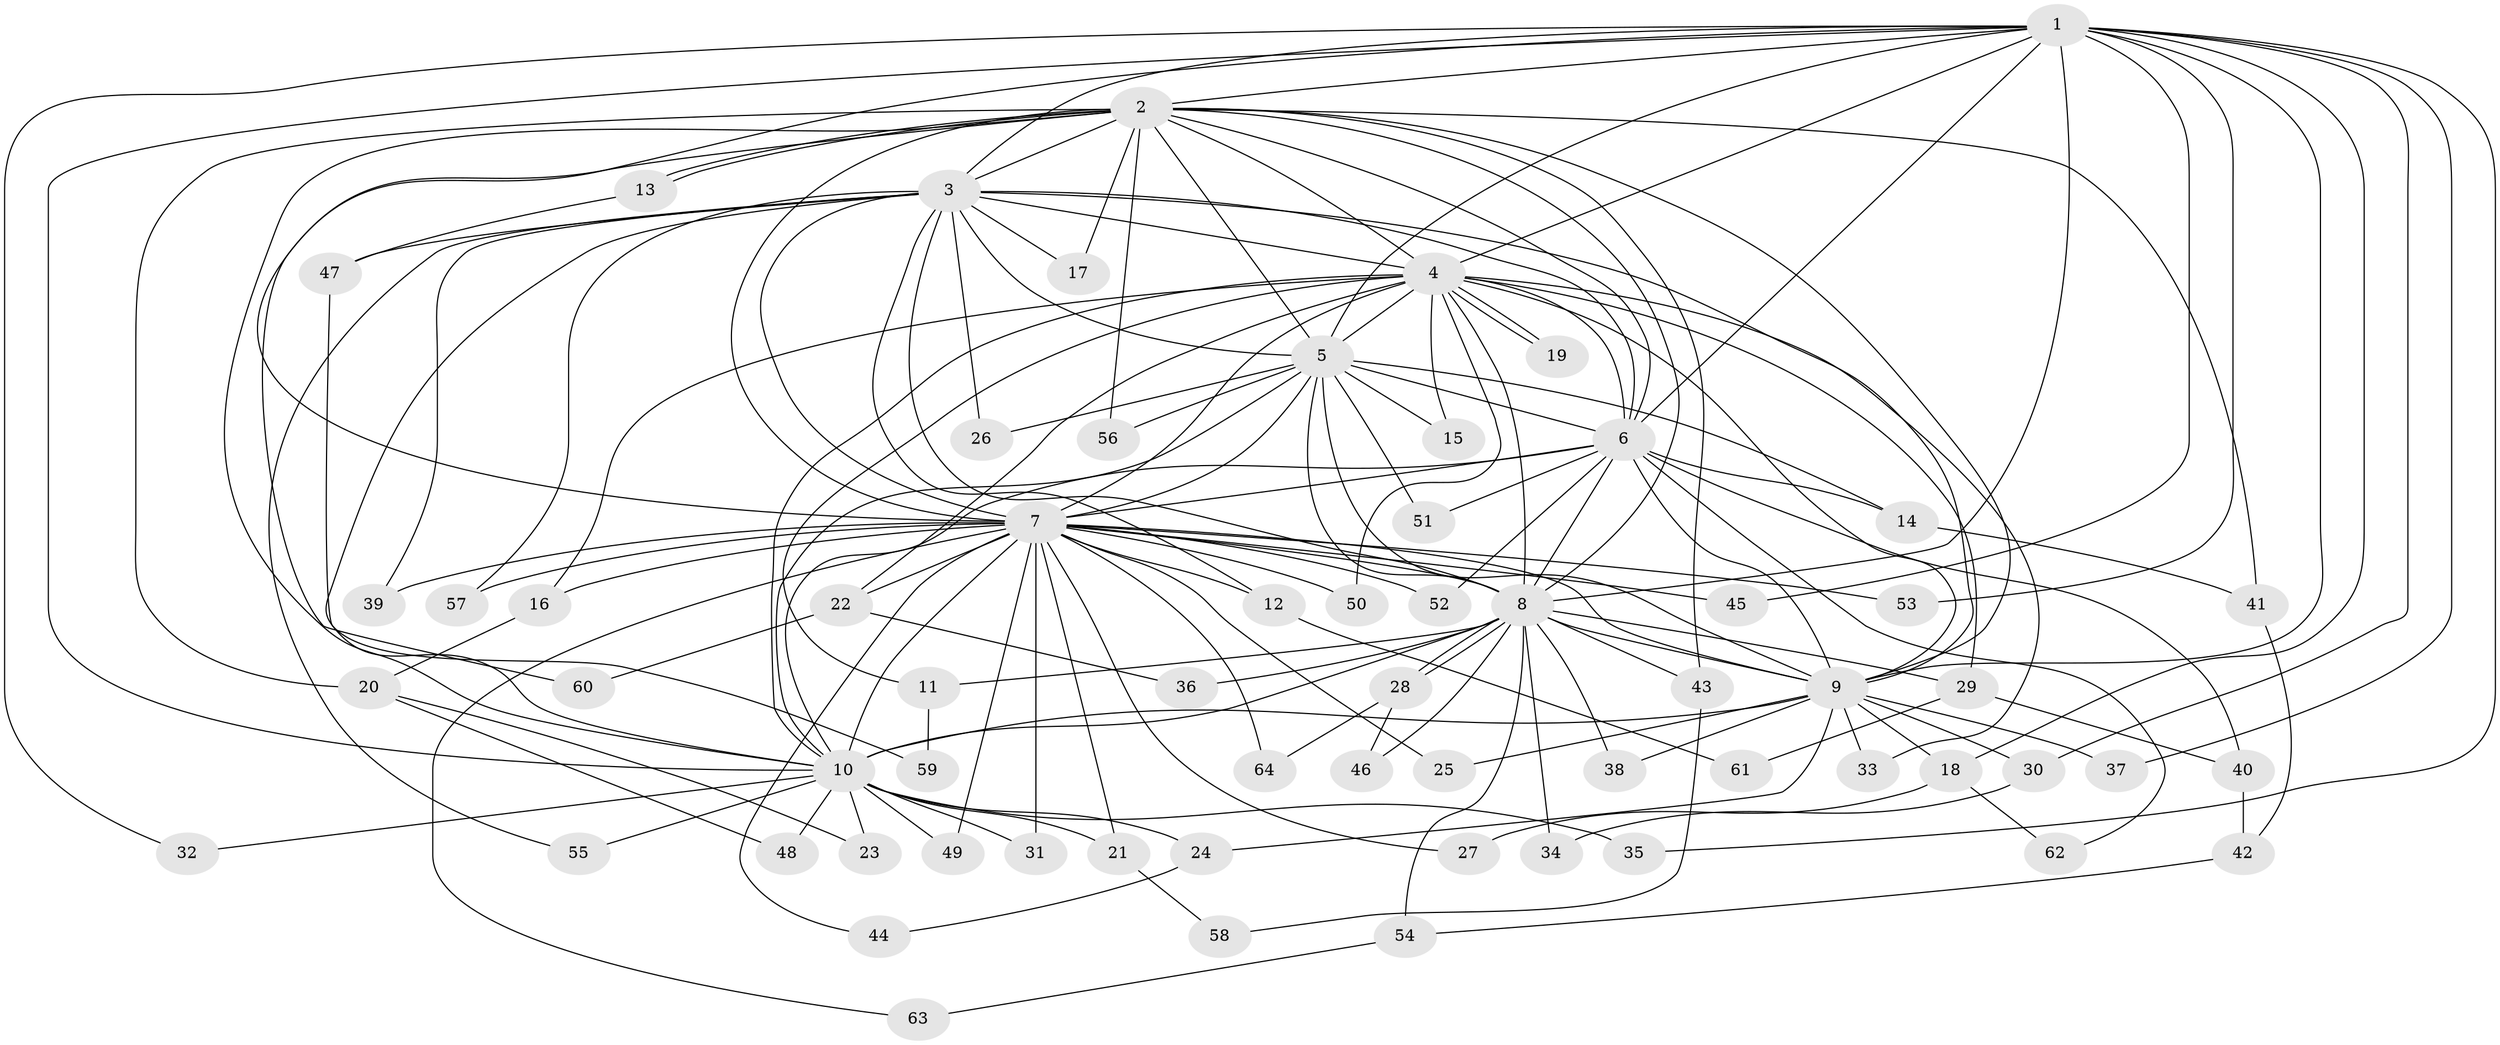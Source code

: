 // Generated by graph-tools (version 1.1) at 2025/11/02/27/25 16:11:04]
// undirected, 64 vertices, 153 edges
graph export_dot {
graph [start="1"]
  node [color=gray90,style=filled];
  1;
  2;
  3;
  4;
  5;
  6;
  7;
  8;
  9;
  10;
  11;
  12;
  13;
  14;
  15;
  16;
  17;
  18;
  19;
  20;
  21;
  22;
  23;
  24;
  25;
  26;
  27;
  28;
  29;
  30;
  31;
  32;
  33;
  34;
  35;
  36;
  37;
  38;
  39;
  40;
  41;
  42;
  43;
  44;
  45;
  46;
  47;
  48;
  49;
  50;
  51;
  52;
  53;
  54;
  55;
  56;
  57;
  58;
  59;
  60;
  61;
  62;
  63;
  64;
  1 -- 2;
  1 -- 3;
  1 -- 4;
  1 -- 5;
  1 -- 6;
  1 -- 7;
  1 -- 8;
  1 -- 9;
  1 -- 10;
  1 -- 18;
  1 -- 30;
  1 -- 32;
  1 -- 35;
  1 -- 37;
  1 -- 45;
  1 -- 53;
  2 -- 3;
  2 -- 4;
  2 -- 5;
  2 -- 6;
  2 -- 7;
  2 -- 8;
  2 -- 9;
  2 -- 10;
  2 -- 13;
  2 -- 13;
  2 -- 17;
  2 -- 20;
  2 -- 41;
  2 -- 43;
  2 -- 56;
  2 -- 60;
  3 -- 4;
  3 -- 5;
  3 -- 6;
  3 -- 7;
  3 -- 8;
  3 -- 9;
  3 -- 10;
  3 -- 12;
  3 -- 17;
  3 -- 26;
  3 -- 39;
  3 -- 47;
  3 -- 55;
  3 -- 57;
  4 -- 5;
  4 -- 6;
  4 -- 7;
  4 -- 8;
  4 -- 9;
  4 -- 10;
  4 -- 11;
  4 -- 15;
  4 -- 16;
  4 -- 19;
  4 -- 19;
  4 -- 22;
  4 -- 29;
  4 -- 33;
  4 -- 50;
  5 -- 6;
  5 -- 7;
  5 -- 8;
  5 -- 9;
  5 -- 10;
  5 -- 14;
  5 -- 15;
  5 -- 26;
  5 -- 51;
  5 -- 56;
  6 -- 7;
  6 -- 8;
  6 -- 9;
  6 -- 10;
  6 -- 14;
  6 -- 40;
  6 -- 51;
  6 -- 52;
  6 -- 62;
  7 -- 8;
  7 -- 9;
  7 -- 10;
  7 -- 12;
  7 -- 16;
  7 -- 21;
  7 -- 22;
  7 -- 25;
  7 -- 27;
  7 -- 31;
  7 -- 39;
  7 -- 44;
  7 -- 45;
  7 -- 49;
  7 -- 50;
  7 -- 52;
  7 -- 53;
  7 -- 57;
  7 -- 63;
  7 -- 64;
  8 -- 9;
  8 -- 10;
  8 -- 11;
  8 -- 28;
  8 -- 28;
  8 -- 29;
  8 -- 34;
  8 -- 36;
  8 -- 38;
  8 -- 43;
  8 -- 46;
  8 -- 54;
  9 -- 10;
  9 -- 18;
  9 -- 24;
  9 -- 25;
  9 -- 30;
  9 -- 33;
  9 -- 37;
  9 -- 38;
  10 -- 21;
  10 -- 23;
  10 -- 24;
  10 -- 31;
  10 -- 32;
  10 -- 35;
  10 -- 48;
  10 -- 49;
  10 -- 55;
  11 -- 59;
  12 -- 61;
  13 -- 47;
  14 -- 41;
  16 -- 20;
  18 -- 27;
  18 -- 62;
  20 -- 23;
  20 -- 48;
  21 -- 58;
  22 -- 36;
  22 -- 60;
  24 -- 44;
  28 -- 46;
  28 -- 64;
  29 -- 40;
  29 -- 61;
  30 -- 34;
  40 -- 42;
  41 -- 42;
  42 -- 54;
  43 -- 58;
  47 -- 59;
  54 -- 63;
}
